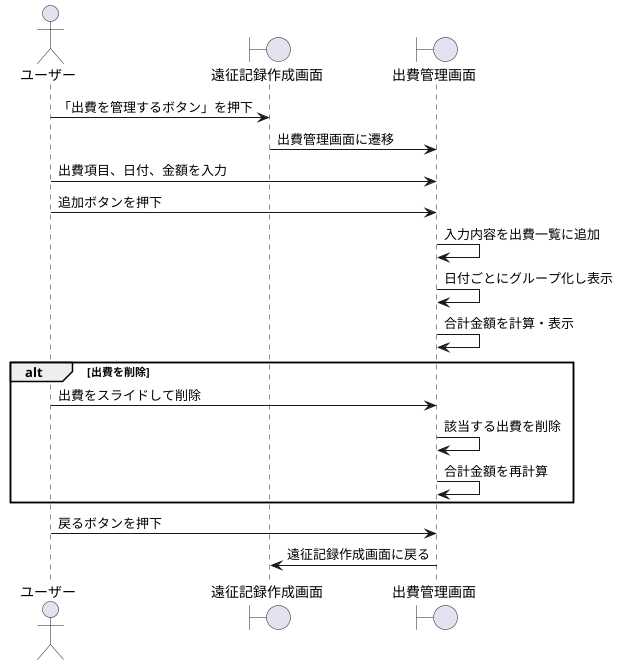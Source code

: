 @startuml
actor ユーザー as User
boundary "遠征記録作成画面" as RecordCreation
boundary "出費管理画面" as ExpenseManagement

User -> RecordCreation: 「出費を管理するボタン」を押下
RecordCreation -> ExpenseManagement: 出費管理画面に遷移

User -> ExpenseManagement: 出費項目、日付、金額を入力
User -> ExpenseManagement: 追加ボタンを押下
ExpenseManagement -> ExpenseManagement: 入力内容を出費一覧に追加
ExpenseManagement -> ExpenseManagement: 日付ごとにグループ化し表示
ExpenseManagement -> ExpenseManagement: 合計金額を計算・表示

alt 出費を削除
    User -> ExpenseManagement: 出費をスライドして削除
    ExpenseManagement -> ExpenseManagement: 該当する出費を削除
    ExpenseManagement -> ExpenseManagement: 合計金額を再計算
end

User -> ExpenseManagement: 戻るボタンを押下
ExpenseManagement -> RecordCreation: 遠征記録作成画面に戻る

@enduml
